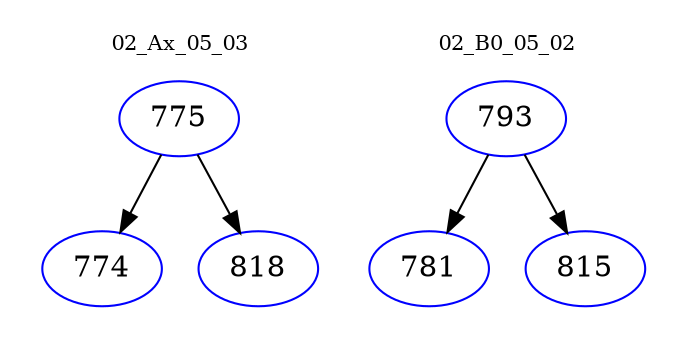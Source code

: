 digraph{
subgraph cluster_0 {
color = white
label = "02_Ax_05_03";
fontsize=10;
T0_775 [label="775", color="blue"]
T0_775 -> T0_774 [color="black"]
T0_774 [label="774", color="blue"]
T0_775 -> T0_818 [color="black"]
T0_818 [label="818", color="blue"]
}
subgraph cluster_1 {
color = white
label = "02_B0_05_02";
fontsize=10;
T1_793 [label="793", color="blue"]
T1_793 -> T1_781 [color="black"]
T1_781 [label="781", color="blue"]
T1_793 -> T1_815 [color="black"]
T1_815 [label="815", color="blue"]
}
}

